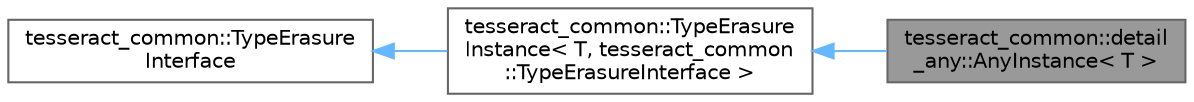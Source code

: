 digraph "tesseract_common::detail_any::AnyInstance&lt; T &gt;"
{
 // LATEX_PDF_SIZE
  bgcolor="transparent";
  edge [fontname=Helvetica,fontsize=10,labelfontname=Helvetica,labelfontsize=10];
  node [fontname=Helvetica,fontsize=10,shape=box,height=0.2,width=0.4];
  rankdir="LR";
  Node1 [label="tesseract_common::detail\l_any::AnyInstance\< T \>",height=0.2,width=0.4,color="gray40", fillcolor="grey60", style="filled", fontcolor="black",tooltip=" "];
  Node2 -> Node1 [dir="back",color="steelblue1",style="solid"];
  Node2 [label="tesseract_common::TypeErasure\lInstance\< T, tesseract_common\l::TypeErasureInterface \>",height=0.2,width=0.4,color="gray40", fillcolor="white", style="filled",URL="$d2/d1f/structtesseract__common_1_1TypeErasureInstance.html",tooltip=" "];
  Node3 -> Node2 [dir="back",color="steelblue1",style="solid"];
  Node3 [label="tesseract_common::TypeErasure\lInterface",height=0.2,width=0.4,color="gray40", fillcolor="white", style="filled",URL="$d6/dd5/structtesseract__common_1_1TypeErasureInterface.html",tooltip="This is the interface that all type erasures interfaces must inherit from."];
}
